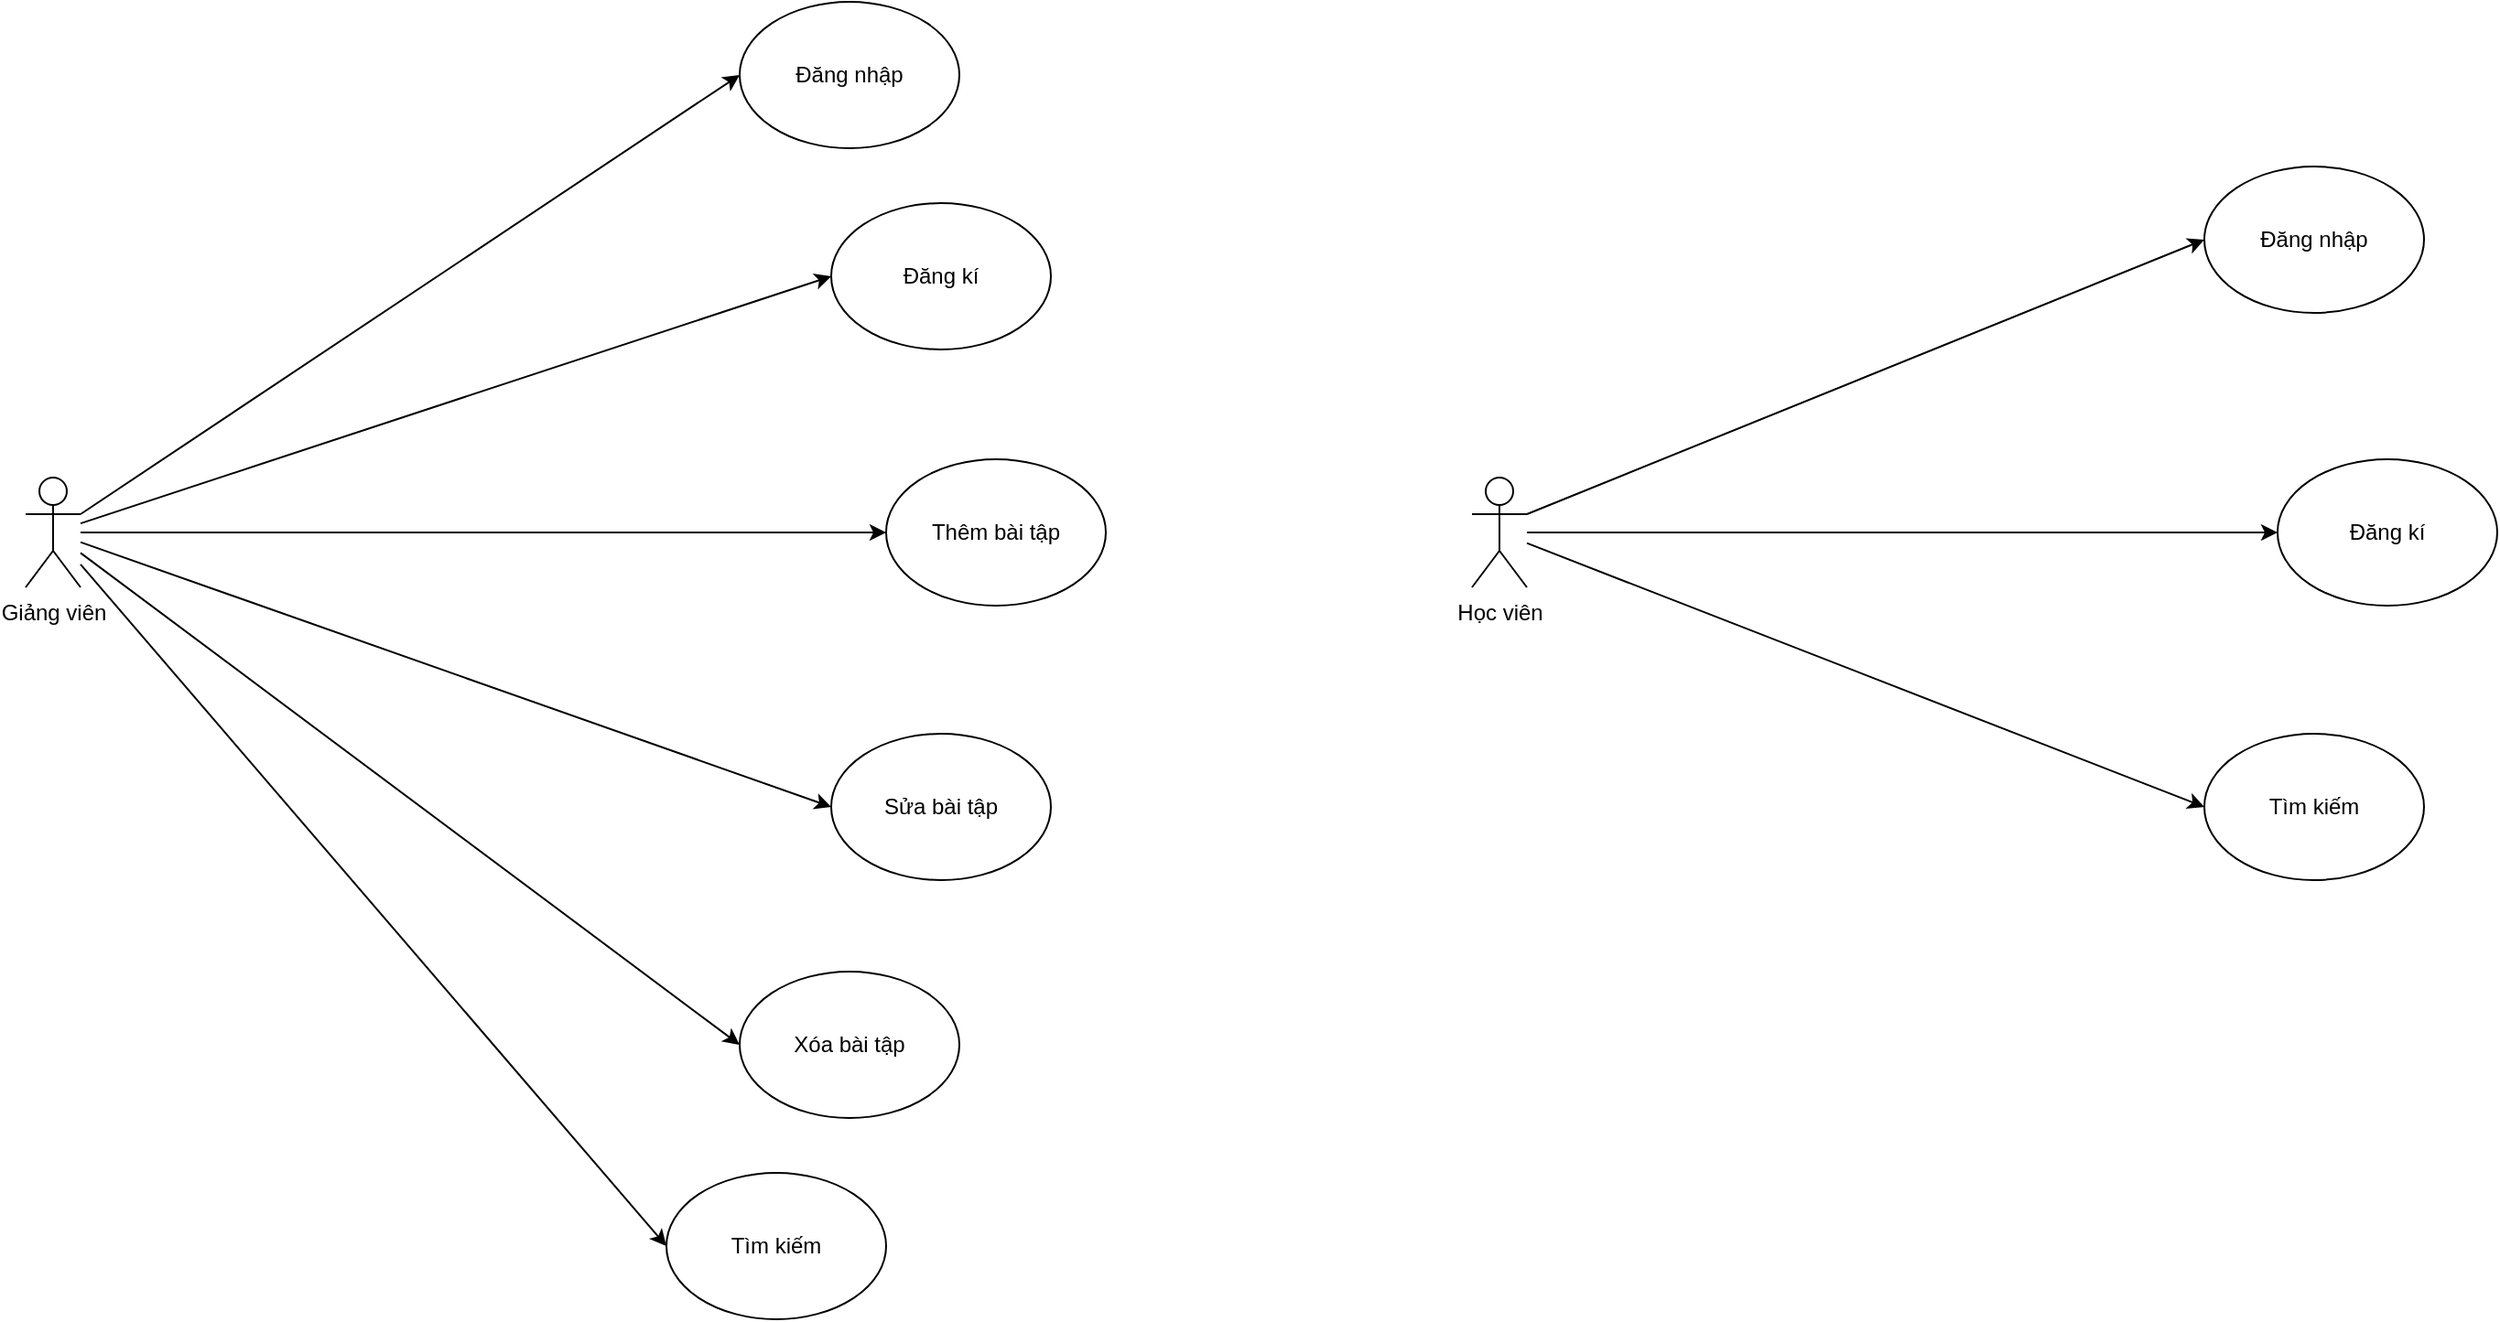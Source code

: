 <mxfile version="20.5.3" type="device"><diagram id="5JrPmuXJSKqnTyCHMEBR" name="Trang-1"><mxGraphModel dx="1483" dy="827" grid="0" gridSize="10" guides="1" tooltips="1" connect="1" arrows="1" fold="1" page="1" pageScale="1" pageWidth="1654" pageHeight="2336" math="0" shadow="0"><root><mxCell id="0"/><mxCell id="1" parent="0"/><mxCell id="IN1ok5VjmUpybjQBfJmg-9" style="rounded=0;orthogonalLoop=1;jettySize=auto;html=1;exitX=1;exitY=0.333;exitDx=0;exitDy=0;exitPerimeter=0;entryX=0;entryY=0.5;entryDx=0;entryDy=0;" edge="1" parent="1" source="IN1ok5VjmUpybjQBfJmg-1" target="IN1ok5VjmUpybjQBfJmg-3"><mxGeometry relative="1" as="geometry"/></mxCell><mxCell id="IN1ok5VjmUpybjQBfJmg-10" style="rounded=0;orthogonalLoop=1;jettySize=auto;html=1;entryX=0;entryY=0.5;entryDx=0;entryDy=0;" edge="1" parent="1" source="IN1ok5VjmUpybjQBfJmg-1" target="IN1ok5VjmUpybjQBfJmg-4"><mxGeometry relative="1" as="geometry"/></mxCell><mxCell id="IN1ok5VjmUpybjQBfJmg-11" style="rounded=0;orthogonalLoop=1;jettySize=auto;html=1;entryX=0;entryY=0.5;entryDx=0;entryDy=0;" edge="1" parent="1" source="IN1ok5VjmUpybjQBfJmg-1" target="IN1ok5VjmUpybjQBfJmg-5"><mxGeometry relative="1" as="geometry"/></mxCell><mxCell id="IN1ok5VjmUpybjQBfJmg-12" style="edgeStyle=none;rounded=0;orthogonalLoop=1;jettySize=auto;html=1;entryX=0;entryY=0.5;entryDx=0;entryDy=0;" edge="1" parent="1" source="IN1ok5VjmUpybjQBfJmg-1" target="IN1ok5VjmUpybjQBfJmg-6"><mxGeometry relative="1" as="geometry"/></mxCell><mxCell id="IN1ok5VjmUpybjQBfJmg-13" style="edgeStyle=none;rounded=0;orthogonalLoop=1;jettySize=auto;html=1;entryX=0;entryY=0.5;entryDx=0;entryDy=0;" edge="1" parent="1" source="IN1ok5VjmUpybjQBfJmg-1" target="IN1ok5VjmUpybjQBfJmg-7"><mxGeometry relative="1" as="geometry"/></mxCell><mxCell id="IN1ok5VjmUpybjQBfJmg-14" style="edgeStyle=none;rounded=0;orthogonalLoop=1;jettySize=auto;html=1;entryX=0;entryY=0.5;entryDx=0;entryDy=0;" edge="1" parent="1" source="IN1ok5VjmUpybjQBfJmg-1" target="IN1ok5VjmUpybjQBfJmg-8"><mxGeometry relative="1" as="geometry"/></mxCell><mxCell id="IN1ok5VjmUpybjQBfJmg-1" value="Giảng viên" style="shape=umlActor;verticalLabelPosition=bottom;verticalAlign=top;html=1;outlineConnect=0;" vertex="1" parent="1"><mxGeometry x="130" y="530" width="30" height="60" as="geometry"/></mxCell><mxCell id="IN1ok5VjmUpybjQBfJmg-3" value="Đăng nhập" style="ellipse;whiteSpace=wrap;html=1;" vertex="1" parent="1"><mxGeometry x="520" y="270" width="120" height="80" as="geometry"/></mxCell><mxCell id="IN1ok5VjmUpybjQBfJmg-4" value="Đăng kí" style="ellipse;whiteSpace=wrap;html=1;" vertex="1" parent="1"><mxGeometry x="570" y="380" width="120" height="80" as="geometry"/></mxCell><mxCell id="IN1ok5VjmUpybjQBfJmg-5" value="Thêm bài tập" style="ellipse;whiteSpace=wrap;html=1;" vertex="1" parent="1"><mxGeometry x="600" y="520" width="120" height="80" as="geometry"/></mxCell><mxCell id="IN1ok5VjmUpybjQBfJmg-6" value="Sửa bài tập" style="ellipse;whiteSpace=wrap;html=1;" vertex="1" parent="1"><mxGeometry x="570" y="670" width="120" height="80" as="geometry"/></mxCell><mxCell id="IN1ok5VjmUpybjQBfJmg-7" value="Xóa bài tập" style="ellipse;whiteSpace=wrap;html=1;" vertex="1" parent="1"><mxGeometry x="520" y="800" width="120" height="80" as="geometry"/></mxCell><mxCell id="IN1ok5VjmUpybjQBfJmg-8" value="Tìm kiếm" style="ellipse;whiteSpace=wrap;html=1;" vertex="1" parent="1"><mxGeometry x="480" y="910" width="120" height="80" as="geometry"/></mxCell><mxCell id="IN1ok5VjmUpybjQBfJmg-15" style="rounded=0;orthogonalLoop=1;jettySize=auto;html=1;exitX=1;exitY=0.333;exitDx=0;exitDy=0;exitPerimeter=0;entryX=0;entryY=0.5;entryDx=0;entryDy=0;" edge="1" parent="1" source="IN1ok5VjmUpybjQBfJmg-21" target="IN1ok5VjmUpybjQBfJmg-22"><mxGeometry relative="1" as="geometry"/></mxCell><mxCell id="IN1ok5VjmUpybjQBfJmg-16" style="rounded=0;orthogonalLoop=1;jettySize=auto;html=1;entryX=0;entryY=0.5;entryDx=0;entryDy=0;" edge="1" parent="1" source="IN1ok5VjmUpybjQBfJmg-21" target="IN1ok5VjmUpybjQBfJmg-23"><mxGeometry relative="1" as="geometry"/></mxCell><mxCell id="IN1ok5VjmUpybjQBfJmg-20" style="edgeStyle=none;rounded=0;orthogonalLoop=1;jettySize=auto;html=1;entryX=0;entryY=0.5;entryDx=0;entryDy=0;" edge="1" parent="1" source="IN1ok5VjmUpybjQBfJmg-21" target="IN1ok5VjmUpybjQBfJmg-27"><mxGeometry relative="1" as="geometry"/></mxCell><mxCell id="IN1ok5VjmUpybjQBfJmg-21" value="Học viên" style="shape=umlActor;verticalLabelPosition=bottom;verticalAlign=top;html=1;outlineConnect=0;" vertex="1" parent="1"><mxGeometry x="920" y="530" width="30" height="60" as="geometry"/></mxCell><mxCell id="IN1ok5VjmUpybjQBfJmg-22" value="Đăng nhập" style="ellipse;whiteSpace=wrap;html=1;" vertex="1" parent="1"><mxGeometry x="1320" y="360" width="120" height="80" as="geometry"/></mxCell><mxCell id="IN1ok5VjmUpybjQBfJmg-23" value="Đăng kí" style="ellipse;whiteSpace=wrap;html=1;" vertex="1" parent="1"><mxGeometry x="1360" y="520" width="120" height="80" as="geometry"/></mxCell><mxCell id="IN1ok5VjmUpybjQBfJmg-27" value="Tìm kiếm" style="ellipse;whiteSpace=wrap;html=1;" vertex="1" parent="1"><mxGeometry x="1320" y="670" width="120" height="80" as="geometry"/></mxCell></root></mxGraphModel></diagram></mxfile>